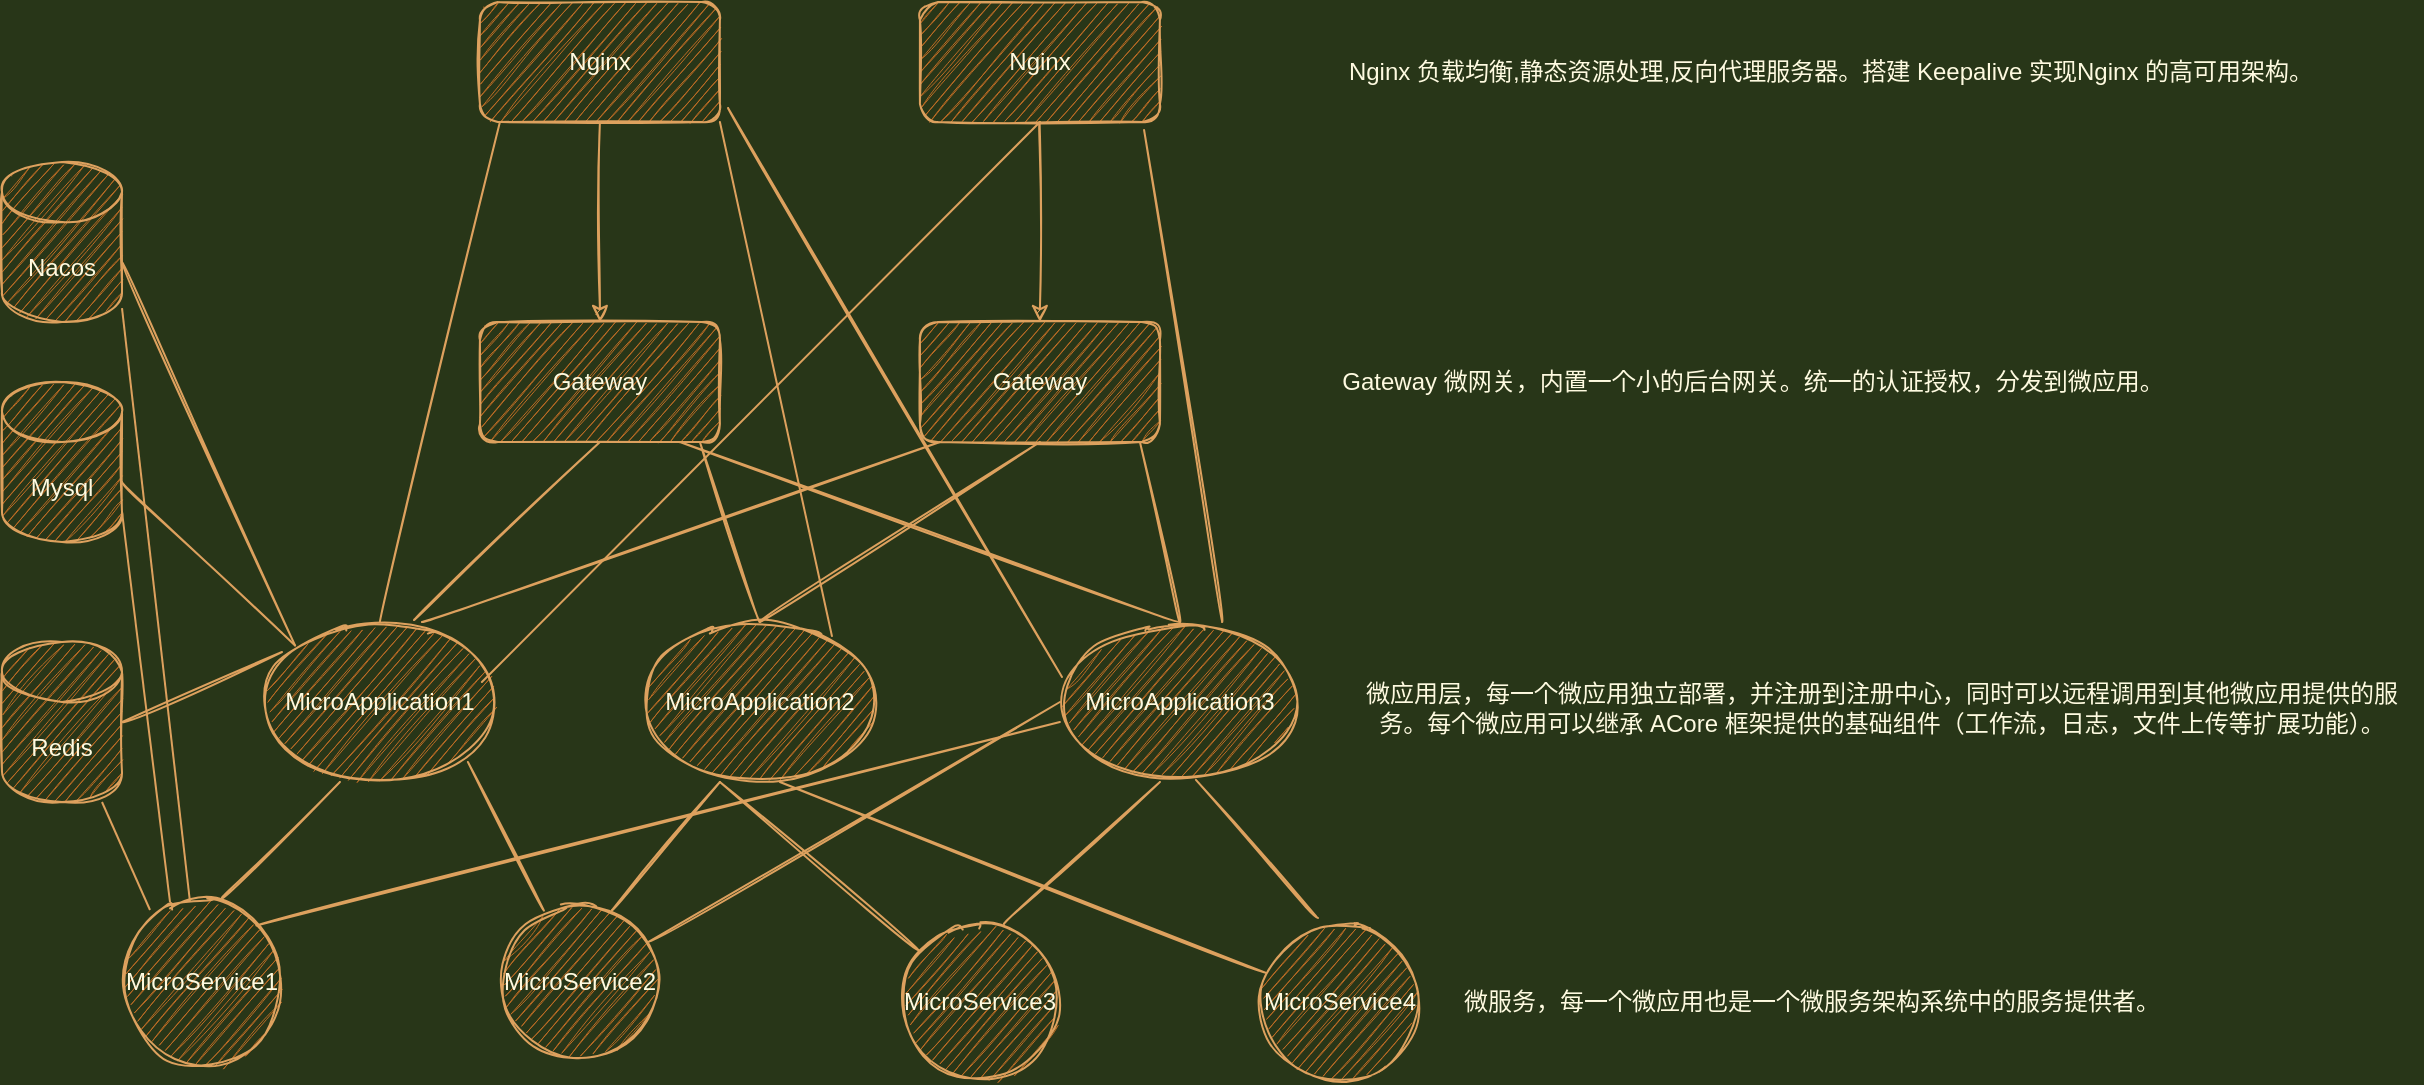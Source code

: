 <mxfile version="15.5.9" type="github">
  <diagram name="Page-1" id="c9db0220-8083-56f3-ca83-edcdcd058819">
    <mxGraphModel dx="1298" dy="866" grid="1" gridSize="10" guides="1" tooltips="1" connect="1" arrows="1" fold="1" page="1" pageScale="1.5" pageWidth="826" pageHeight="1169" background="#283618" math="0" shadow="0">
      <root>
        <mxCell id="0" style=";html=1;" />
        <mxCell id="1" style=";html=1;" parent="0" />
        <mxCell id="s-Uha1hxMYhQp53tiC_8-4" style="edgeStyle=orthogonalEdgeStyle;orthogonalLoop=1;jettySize=auto;html=1;exitX=0.5;exitY=1;exitDx=0;exitDy=0;strokeColor=#DDA15E;fontColor=#FEFAE0;sketch=1;curved=1;labelBackgroundColor=#283618;" edge="1" parent="1" source="s-Uha1hxMYhQp53tiC_8-1">
          <mxGeometry relative="1" as="geometry">
            <mxPoint x="318.96" y="220" as="targetPoint" />
          </mxGeometry>
        </mxCell>
        <mxCell id="s-Uha1hxMYhQp53tiC_8-1" value="Nginx" style="whiteSpace=wrap;html=1;fillColor=#BC6C25;strokeColor=#DDA15E;fontColor=#FEFAE0;sketch=1;rounded=1;" vertex="1" parent="1">
          <mxGeometry x="258.96" y="60" width="120" height="60" as="geometry" />
        </mxCell>
        <mxCell id="s-Uha1hxMYhQp53tiC_8-7" style="edgeStyle=orthogonalEdgeStyle;orthogonalLoop=1;jettySize=auto;html=1;exitX=0.5;exitY=1;exitDx=0;exitDy=0;entryX=0.5;entryY=0;entryDx=0;entryDy=0;strokeColor=#DDA15E;fontColor=#FEFAE0;sketch=1;curved=1;labelBackgroundColor=#283618;" edge="1" parent="1" source="s-Uha1hxMYhQp53tiC_8-2" target="s-Uha1hxMYhQp53tiC_8-6">
          <mxGeometry relative="1" as="geometry" />
        </mxCell>
        <mxCell id="s-Uha1hxMYhQp53tiC_8-2" value="Nginx" style="whiteSpace=wrap;html=1;fillColor=#BC6C25;strokeColor=#DDA15E;fontColor=#FEFAE0;sketch=1;rounded=1;" vertex="1" parent="1">
          <mxGeometry x="478.96" y="60" width="120" height="60" as="geometry" />
        </mxCell>
        <mxCell id="s-Uha1hxMYhQp53tiC_8-5" value="Gateway" style="whiteSpace=wrap;html=1;fillColor=#BC6C25;strokeColor=#DDA15E;fontColor=#FEFAE0;sketch=1;rounded=1;" vertex="1" parent="1">
          <mxGeometry x="258.96" y="220" width="120" height="60" as="geometry" />
        </mxCell>
        <mxCell id="s-Uha1hxMYhQp53tiC_8-6" value="Gateway" style="whiteSpace=wrap;html=1;fillColor=#BC6C25;strokeColor=#DDA15E;fontColor=#FEFAE0;sketch=1;rounded=1;" vertex="1" parent="1">
          <mxGeometry x="478.96" y="220" width="120" height="60" as="geometry" />
        </mxCell>
        <mxCell id="s-Uha1hxMYhQp53tiC_8-8" value="MicroApplication1" style="ellipse;whiteSpace=wrap;html=1;fillColor=#BC6C25;strokeColor=#DDA15E;fontColor=#FEFAE0;sketch=1;rounded=1;" vertex="1" parent="1">
          <mxGeometry x="148.96" y="370" width="120" height="80" as="geometry" />
        </mxCell>
        <mxCell id="s-Uha1hxMYhQp53tiC_8-9" value="MicroApplication2" style="ellipse;whiteSpace=wrap;html=1;fillColor=#BC6C25;strokeColor=#DDA15E;fontColor=#FEFAE0;sketch=1;rounded=1;" vertex="1" parent="1">
          <mxGeometry x="338.96" y="370" width="120" height="80" as="geometry" />
        </mxCell>
        <mxCell id="s-Uha1hxMYhQp53tiC_8-10" value="MicroApplication3" style="ellipse;whiteSpace=wrap;html=1;fillColor=#BC6C25;strokeColor=#DDA15E;fontColor=#FEFAE0;sketch=1;rounded=1;" vertex="1" parent="1">
          <mxGeometry x="548.96" y="370" width="120" height="80" as="geometry" />
        </mxCell>
        <mxCell id="s-Uha1hxMYhQp53tiC_8-16" value="" style="endArrow=none;html=1;exitX=0.642;exitY=-0.012;exitDx=0;exitDy=0;exitPerimeter=0;strokeColor=#DDA15E;fontColor=#FEFAE0;sketch=1;curved=1;labelBackgroundColor=#283618;" edge="1" parent="1" source="s-Uha1hxMYhQp53tiC_8-8">
          <mxGeometry width="50" height="50" relative="1" as="geometry">
            <mxPoint x="268.96" y="330" as="sourcePoint" />
            <mxPoint x="318.96" y="280" as="targetPoint" />
          </mxGeometry>
        </mxCell>
        <mxCell id="s-Uha1hxMYhQp53tiC_8-17" value="" style="endArrow=none;html=1;exitX=0.675;exitY=0;exitDx=0;exitDy=0;exitPerimeter=0;strokeColor=#DDA15E;fontColor=#FEFAE0;sketch=1;curved=1;labelBackgroundColor=#283618;" edge="1" parent="1" source="s-Uha1hxMYhQp53tiC_8-8">
          <mxGeometry width="50" height="50" relative="1" as="geometry">
            <mxPoint x="438.96" y="330" as="sourcePoint" />
            <mxPoint x="488.96" y="280" as="targetPoint" />
          </mxGeometry>
        </mxCell>
        <mxCell id="s-Uha1hxMYhQp53tiC_8-18" value="" style="endArrow=none;html=1;exitX=0.5;exitY=0;exitDx=0;exitDy=0;strokeColor=#DDA15E;fontColor=#FEFAE0;sketch=1;curved=1;labelBackgroundColor=#283618;" edge="1" parent="1" source="s-Uha1hxMYhQp53tiC_8-9">
          <mxGeometry width="50" height="50" relative="1" as="geometry">
            <mxPoint x="318.96" y="330" as="sourcePoint" />
            <mxPoint x="368.96" y="280" as="targetPoint" />
          </mxGeometry>
        </mxCell>
        <mxCell id="s-Uha1hxMYhQp53tiC_8-20" value="" style="endArrow=none;html=1;exitX=0.5;exitY=0;exitDx=0;exitDy=0;strokeColor=#DDA15E;fontColor=#FEFAE0;sketch=1;curved=1;labelBackgroundColor=#283618;" edge="1" parent="1" source="s-Uha1hxMYhQp53tiC_8-10">
          <mxGeometry width="50" height="50" relative="1" as="geometry">
            <mxPoint x="308.96" y="330" as="sourcePoint" />
            <mxPoint x="358.96" y="280" as="targetPoint" />
          </mxGeometry>
        </mxCell>
        <mxCell id="s-Uha1hxMYhQp53tiC_8-21" value="" style="endArrow=none;html=1;exitX=0.5;exitY=0;exitDx=0;exitDy=0;strokeColor=#DDA15E;fontColor=#FEFAE0;sketch=1;curved=1;labelBackgroundColor=#283618;" edge="1" parent="1" source="s-Uha1hxMYhQp53tiC_8-9">
          <mxGeometry width="50" height="50" relative="1" as="geometry">
            <mxPoint x="408.96" y="360" as="sourcePoint" />
            <mxPoint x="538.96" y="280" as="targetPoint" />
          </mxGeometry>
        </mxCell>
        <mxCell id="s-Uha1hxMYhQp53tiC_8-22" value="" style="endArrow=none;html=1;strokeColor=#DDA15E;fontColor=#FEFAE0;sketch=1;curved=1;labelBackgroundColor=#283618;" edge="1" parent="1">
          <mxGeometry width="50" height="50" relative="1" as="geometry">
            <mxPoint x="608.96" y="370" as="sourcePoint" />
            <mxPoint x="588.96" y="280" as="targetPoint" />
          </mxGeometry>
        </mxCell>
        <mxCell id="s-Uha1hxMYhQp53tiC_8-23" value="MicroService1" style="ellipse;whiteSpace=wrap;html=1;aspect=fixed;fillColor=#BC6C25;strokeColor=#DDA15E;fontColor=#FEFAE0;sketch=1;rounded=1;" vertex="1" parent="1">
          <mxGeometry x="80" y="510" width="80" height="80" as="geometry" />
        </mxCell>
        <mxCell id="s-Uha1hxMYhQp53tiC_8-24" value="MicroService2" style="ellipse;whiteSpace=wrap;html=1;aspect=fixed;fillColor=#BC6C25;strokeColor=#DDA15E;fontColor=#FEFAE0;sketch=1;rounded=1;" vertex="1" parent="1">
          <mxGeometry x="268.96" y="510" width="80" height="80" as="geometry" />
        </mxCell>
        <mxCell id="s-Uha1hxMYhQp53tiC_8-25" value="MicroService3" style="ellipse;whiteSpace=wrap;html=1;aspect=fixed;fillColor=#BC6C25;strokeColor=#DDA15E;fontColor=#FEFAE0;sketch=1;rounded=1;" vertex="1" parent="1">
          <mxGeometry x="468.96" y="520" width="80" height="80" as="geometry" />
        </mxCell>
        <mxCell id="s-Uha1hxMYhQp53tiC_8-26" value="MicroService4" style="ellipse;whiteSpace=wrap;html=1;aspect=fixed;fillColor=#BC6C25;strokeColor=#DDA15E;fontColor=#FEFAE0;sketch=1;rounded=1;" vertex="1" parent="1">
          <mxGeometry x="648.96" y="520" width="80" height="80" as="geometry" />
        </mxCell>
        <mxCell id="s-Uha1hxMYhQp53tiC_8-27" value="" style="endArrow=none;html=1;exitX=0.638;exitY=-0.025;exitDx=0;exitDy=0;exitPerimeter=0;strokeColor=#DDA15E;fontColor=#FEFAE0;sketch=1;curved=1;labelBackgroundColor=#283618;" edge="1" parent="1">
          <mxGeometry width="50" height="50" relative="1" as="geometry">
            <mxPoint x="130.0" y="508" as="sourcePoint" />
            <mxPoint x="188.96" y="450" as="targetPoint" />
          </mxGeometry>
        </mxCell>
        <mxCell id="s-Uha1hxMYhQp53tiC_8-28" value="" style="endArrow=none;html=1;exitX=0.65;exitY=0.013;exitDx=0;exitDy=0;exitPerimeter=0;strokeColor=#DDA15E;fontColor=#FEFAE0;sketch=1;curved=1;labelBackgroundColor=#283618;" edge="1" parent="1" source="s-Uha1hxMYhQp53tiC_8-25">
          <mxGeometry width="50" height="50" relative="1" as="geometry">
            <mxPoint x="548.96" y="500" as="sourcePoint" />
            <mxPoint x="598.96" y="450" as="targetPoint" />
          </mxGeometry>
        </mxCell>
        <mxCell id="s-Uha1hxMYhQp53tiC_8-29" value="" style="endArrow=none;html=1;exitX=0.363;exitY=-0.025;exitDx=0;exitDy=0;exitPerimeter=0;strokeColor=#DDA15E;fontColor=#FEFAE0;sketch=1;curved=1;labelBackgroundColor=#283618;" edge="1" parent="1" source="s-Uha1hxMYhQp53tiC_8-26">
          <mxGeometry width="50" height="50" relative="1" as="geometry">
            <mxPoint x="538.96" y="520" as="sourcePoint" />
            <mxPoint x="616.96" y="448.96" as="targetPoint" />
          </mxGeometry>
        </mxCell>
        <mxCell id="s-Uha1hxMYhQp53tiC_8-32" value="" style="endArrow=none;html=1;strokeColor=#DDA15E;fontColor=#FEFAE0;sketch=1;curved=1;labelBackgroundColor=#283618;" edge="1" parent="1" source="s-Uha1hxMYhQp53tiC_8-24">
          <mxGeometry width="50" height="50" relative="1" as="geometry">
            <mxPoint x="498.96" y="460" as="sourcePoint" />
            <mxPoint x="548.96" y="410" as="targetPoint" />
          </mxGeometry>
        </mxCell>
        <mxCell id="s-Uha1hxMYhQp53tiC_8-33" value="" style="endArrow=none;html=1;exitX=1;exitY=0;exitDx=0;exitDy=0;strokeColor=#DDA15E;fontColor=#FEFAE0;sketch=1;curved=1;labelBackgroundColor=#283618;" edge="1" parent="1">
          <mxGeometry width="50" height="50" relative="1" as="geometry">
            <mxPoint x="147.244" y="521.716" as="sourcePoint" />
            <mxPoint x="548.96" y="420" as="targetPoint" />
          </mxGeometry>
        </mxCell>
        <mxCell id="s-Uha1hxMYhQp53tiC_8-34" value="" style="endArrow=none;html=1;strokeColor=#DDA15E;fontColor=#FEFAE0;sketch=1;curved=1;labelBackgroundColor=#283618;" edge="1" parent="1" source="s-Uha1hxMYhQp53tiC_8-26">
          <mxGeometry width="50" height="50" relative="1" as="geometry">
            <mxPoint x="358.96" y="500" as="sourcePoint" />
            <mxPoint x="408.96" y="450" as="targetPoint" />
          </mxGeometry>
        </mxCell>
        <mxCell id="s-Uha1hxMYhQp53tiC_8-35" value="" style="endArrow=none;html=1;strokeColor=#DDA15E;fontColor=#FEFAE0;sketch=1;curved=1;labelBackgroundColor=#283618;" edge="1" parent="1" source="s-Uha1hxMYhQp53tiC_8-25">
          <mxGeometry width="50" height="50" relative="1" as="geometry">
            <mxPoint x="621.73" y="545.374" as="sourcePoint" />
            <mxPoint x="378.96" y="450" as="targetPoint" />
          </mxGeometry>
        </mxCell>
        <mxCell id="s-Uha1hxMYhQp53tiC_8-37" value="" style="endArrow=none;html=1;exitX=0.7;exitY=0.05;exitDx=0;exitDy=0;exitPerimeter=0;strokeColor=#DDA15E;fontColor=#FEFAE0;sketch=1;curved=1;labelBackgroundColor=#283618;" edge="1" parent="1" source="s-Uha1hxMYhQp53tiC_8-24">
          <mxGeometry width="50" height="50" relative="1" as="geometry">
            <mxPoint x="328.96" y="500" as="sourcePoint" />
            <mxPoint x="378.96" y="450" as="targetPoint" />
          </mxGeometry>
        </mxCell>
        <mxCell id="s-Uha1hxMYhQp53tiC_8-38" value="" style="endArrow=none;html=1;strokeColor=#DDA15E;fontColor=#FEFAE0;sketch=1;curved=1;labelBackgroundColor=#283618;" edge="1" parent="1" source="s-Uha1hxMYhQp53tiC_8-24">
          <mxGeometry width="50" height="50" relative="1" as="geometry">
            <mxPoint x="198.96" y="504" as="sourcePoint" />
            <mxPoint x="252.96" y="440" as="targetPoint" />
          </mxGeometry>
        </mxCell>
        <mxCell id="s-Uha1hxMYhQp53tiC_8-39" value="Gateway 微网关，内置一个小的后台网关。统一的认证授权，分发到微应用。" style="text;html=1;strokeColor=none;fillColor=none;align=center;verticalAlign=middle;whiteSpace=wrap;fontColor=#FEFAE0;sketch=1;rounded=1;" vertex="1" parent="1">
          <mxGeometry x="620" y="237.5" width="551.04" height="25" as="geometry" />
        </mxCell>
        <mxCell id="s-Uha1hxMYhQp53tiC_8-40" value="Nginx 负载均衡,静态资源处理,反向代理服务器。搭建 Keepalive 实现Nginx 的高可用架构。" style="text;html=1;strokeColor=none;fillColor=none;align=center;verticalAlign=middle;whiteSpace=wrap;fontColor=#FEFAE0;sketch=1;rounded=1;" vertex="1" parent="1">
          <mxGeometry x="658.96" y="80" width="551.04" height="30" as="geometry" />
        </mxCell>
        <mxCell id="s-Uha1hxMYhQp53tiC_8-41" value="Nacos" style="shape=cylinder3;whiteSpace=wrap;html=1;boundedLbl=1;backgroundOutline=1;size=15;fillColor=#BC6C25;strokeColor=#DDA15E;fontColor=#FEFAE0;sketch=1;rounded=1;" vertex="1" parent="1">
          <mxGeometry x="20" y="140" width="60" height="80" as="geometry" />
        </mxCell>
        <mxCell id="s-Uha1hxMYhQp53tiC_8-43" value="Mysql" style="shape=cylinder3;whiteSpace=wrap;html=1;boundedLbl=1;backgroundOutline=1;size=15;fillColor=#BC6C25;strokeColor=#DDA15E;fontColor=#FEFAE0;sketch=1;rounded=1;" vertex="1" parent="1">
          <mxGeometry x="20" y="250" width="60" height="80" as="geometry" />
        </mxCell>
        <mxCell id="s-Uha1hxMYhQp53tiC_8-44" value="Redis" style="shape=cylinder3;whiteSpace=wrap;html=1;boundedLbl=1;backgroundOutline=1;size=15;fillColor=#BC6C25;strokeColor=#DDA15E;fontColor=#FEFAE0;sketch=1;rounded=1;" vertex="1" parent="1">
          <mxGeometry x="20" y="380" width="60" height="80" as="geometry" />
        </mxCell>
        <mxCell id="s-Uha1hxMYhQp53tiC_8-45" value="微应用层，每一个微应用独立部署，并注册到注册中心，同时可以远程调用到其他微应用提供的服务。每个微应用可以继承 ACore 框架提供的基础组件（工作流，日志，文件上传等扩展功能）。" style="text;html=1;strokeColor=none;fillColor=none;align=center;verticalAlign=middle;whiteSpace=wrap;fontColor=#FEFAE0;sketch=1;rounded=1;" vertex="1" parent="1">
          <mxGeometry x="690" y="395" width="540" height="35" as="geometry" />
        </mxCell>
        <mxCell id="s-Uha1hxMYhQp53tiC_8-46" value="微服务，每一个微应用也是一个微服务架构系统中的服务提供者。" style="text;html=1;strokeColor=none;fillColor=none;align=center;verticalAlign=middle;whiteSpace=wrap;fontColor=#FEFAE0;sketch=1;rounded=1;" vertex="1" parent="1">
          <mxGeometry x="680" y="541.25" width="490" height="37.5" as="geometry" />
        </mxCell>
        <mxCell id="s-Uha1hxMYhQp53tiC_8-47" value="" style="endArrow=none;html=1;exitX=1;exitY=0.5;exitDx=0;exitDy=0;exitPerimeter=0;strokeColor=#DDA15E;fontColor=#FEFAE0;sketch=1;curved=1;labelBackgroundColor=#283618;" edge="1" parent="1" source="s-Uha1hxMYhQp53tiC_8-44">
          <mxGeometry width="50" height="50" relative="1" as="geometry">
            <mxPoint x="110" y="435" as="sourcePoint" />
            <mxPoint x="160" y="385" as="targetPoint" />
          </mxGeometry>
        </mxCell>
        <mxCell id="s-Uha1hxMYhQp53tiC_8-49" value="" style="endArrow=none;html=1;entryX=0;entryY=0;entryDx=0;entryDy=0;strokeColor=#DDA15E;fontColor=#FEFAE0;sketch=1;curved=1;labelBackgroundColor=#283618;" edge="1" parent="1" target="s-Uha1hxMYhQp53tiC_8-8">
          <mxGeometry width="50" height="50" relative="1" as="geometry">
            <mxPoint x="80" y="190" as="sourcePoint" />
            <mxPoint x="130" y="140" as="targetPoint" />
          </mxGeometry>
        </mxCell>
        <mxCell id="s-Uha1hxMYhQp53tiC_8-50" value="" style="endArrow=none;html=1;entryX=0;entryY=0;entryDx=0;entryDy=0;strokeColor=#DDA15E;fontColor=#FEFAE0;sketch=1;curved=1;labelBackgroundColor=#283618;" edge="1" parent="1" target="s-Uha1hxMYhQp53tiC_8-8">
          <mxGeometry width="50" height="50" relative="1" as="geometry">
            <mxPoint x="80" y="300" as="sourcePoint" />
            <mxPoint x="130" y="250" as="targetPoint" />
          </mxGeometry>
        </mxCell>
        <mxCell id="s-Uha1hxMYhQp53tiC_8-53" value="" style="endArrow=none;html=1;rounded=1;sketch=1;fontColor=#FEFAE0;strokeColor=#DDA15E;fillColor=#BC6C25;curved=1;exitX=0.5;exitY=0;exitDx=0;exitDy=0;labelBackgroundColor=#283618;" edge="1" parent="1" source="s-Uha1hxMYhQp53tiC_8-8">
          <mxGeometry width="50" height="50" relative="1" as="geometry">
            <mxPoint x="218.96" y="170" as="sourcePoint" />
            <mxPoint x="268.96" y="120" as="targetPoint" />
          </mxGeometry>
        </mxCell>
        <mxCell id="s-Uha1hxMYhQp53tiC_8-54" value="" style="endArrow=none;html=1;rounded=1;sketch=1;fontColor=#FEFAE0;strokeColor=#DDA15E;fillColor=#BC6C25;curved=1;entryX=0.5;entryY=1;entryDx=0;entryDy=0;labelBackgroundColor=#283618;exitX=0.925;exitY=0.375;exitDx=0;exitDy=0;exitPerimeter=0;" edge="1" parent="1" source="s-Uha1hxMYhQp53tiC_8-8" target="s-Uha1hxMYhQp53tiC_8-2">
          <mxGeometry width="50" height="50" relative="1" as="geometry">
            <mxPoint x="270" y="390" as="sourcePoint" />
            <mxPoint x="490" y="130" as="targetPoint" />
          </mxGeometry>
        </mxCell>
        <mxCell id="s-Uha1hxMYhQp53tiC_8-57" value="" style="endArrow=none;html=1;rounded=1;sketch=1;fontColor=#FEFAE0;strokeColor=#DDA15E;fillColor=#BC6C25;curved=1;entryX=0.8;entryY=0.088;entryDx=0;entryDy=0;entryPerimeter=0;labelBackgroundColor=#283618;" edge="1" parent="1" target="s-Uha1hxMYhQp53tiC_8-9">
          <mxGeometry width="50" height="50" relative="1" as="geometry">
            <mxPoint x="378.96" y="120" as="sourcePoint" />
            <mxPoint x="428.96" y="70" as="targetPoint" />
          </mxGeometry>
        </mxCell>
        <mxCell id="s-Uha1hxMYhQp53tiC_8-58" value="" style="endArrow=none;html=1;rounded=1;sketch=1;fontColor=#FEFAE0;strokeColor=#DDA15E;fillColor=#BC6C25;curved=1;exitX=1.034;exitY=0.883;exitDx=0;exitDy=0;exitPerimeter=0;labelBackgroundColor=#283618;" edge="1" parent="1" source="s-Uha1hxMYhQp53tiC_8-1">
          <mxGeometry width="50" height="50" relative="1" as="geometry">
            <mxPoint x="500" y="447.5" as="sourcePoint" />
            <mxPoint x="550" y="397.5" as="targetPoint" />
          </mxGeometry>
        </mxCell>
        <mxCell id="s-Uha1hxMYhQp53tiC_8-59" value="" style="endArrow=none;html=1;rounded=1;sketch=1;fontColor=#FEFAE0;strokeColor=#DDA15E;fillColor=#BC6C25;curved=1;entryX=0.934;entryY=1.067;entryDx=0;entryDy=0;entryPerimeter=0;labelBackgroundColor=#283618;" edge="1" parent="1" target="s-Uha1hxMYhQp53tiC_8-2">
          <mxGeometry width="50" height="50" relative="1" as="geometry">
            <mxPoint x="630" y="370" as="sourcePoint" />
            <mxPoint x="680" y="320" as="targetPoint" />
          </mxGeometry>
        </mxCell>
        <mxCell id="s-Uha1hxMYhQp53tiC_8-60" value="" style="endArrow=none;html=1;rounded=1;sketch=0;fontColor=#FEFAE0;strokeColor=#DDA15E;fillColor=#BC6C25;curved=0;exitX=0.175;exitY=0.05;exitDx=0;exitDy=0;exitPerimeter=0;" edge="1" parent="1" source="s-Uha1hxMYhQp53tiC_8-23">
          <mxGeometry width="50" height="50" relative="1" as="geometry">
            <mxPoint x="10" y="500" as="sourcePoint" />
            <mxPoint x="70" y="460" as="targetPoint" />
          </mxGeometry>
        </mxCell>
        <mxCell id="s-Uha1hxMYhQp53tiC_8-61" value="" style="endArrow=none;html=1;rounded=1;sketch=0;fontColor=#FEFAE0;strokeColor=#DDA15E;fillColor=#BC6C25;curved=0;entryX=1;entryY=1;entryDx=0;entryDy=-15;entryPerimeter=0;" edge="1" parent="1" target="s-Uha1hxMYhQp53tiC_8-43">
          <mxGeometry width="50" height="50" relative="1" as="geometry">
            <mxPoint x="104" y="510" as="sourcePoint" />
            <mxPoint x="80" y="470" as="targetPoint" />
          </mxGeometry>
        </mxCell>
        <mxCell id="s-Uha1hxMYhQp53tiC_8-62" value="" style="endArrow=none;html=1;rounded=1;sketch=0;fontColor=#FEFAE0;strokeColor=#DDA15E;fillColor=#BC6C25;curved=0;exitX=0.175;exitY=0.05;exitDx=0;exitDy=0;exitPerimeter=0;entryX=1;entryY=0.913;entryDx=0;entryDy=0;entryPerimeter=0;" edge="1" parent="1" target="s-Uha1hxMYhQp53tiC_8-41">
          <mxGeometry width="50" height="50" relative="1" as="geometry">
            <mxPoint x="114" y="510" as="sourcePoint" />
            <mxPoint x="90" y="301" as="targetPoint" />
          </mxGeometry>
        </mxCell>
      </root>
    </mxGraphModel>
  </diagram>
</mxfile>
